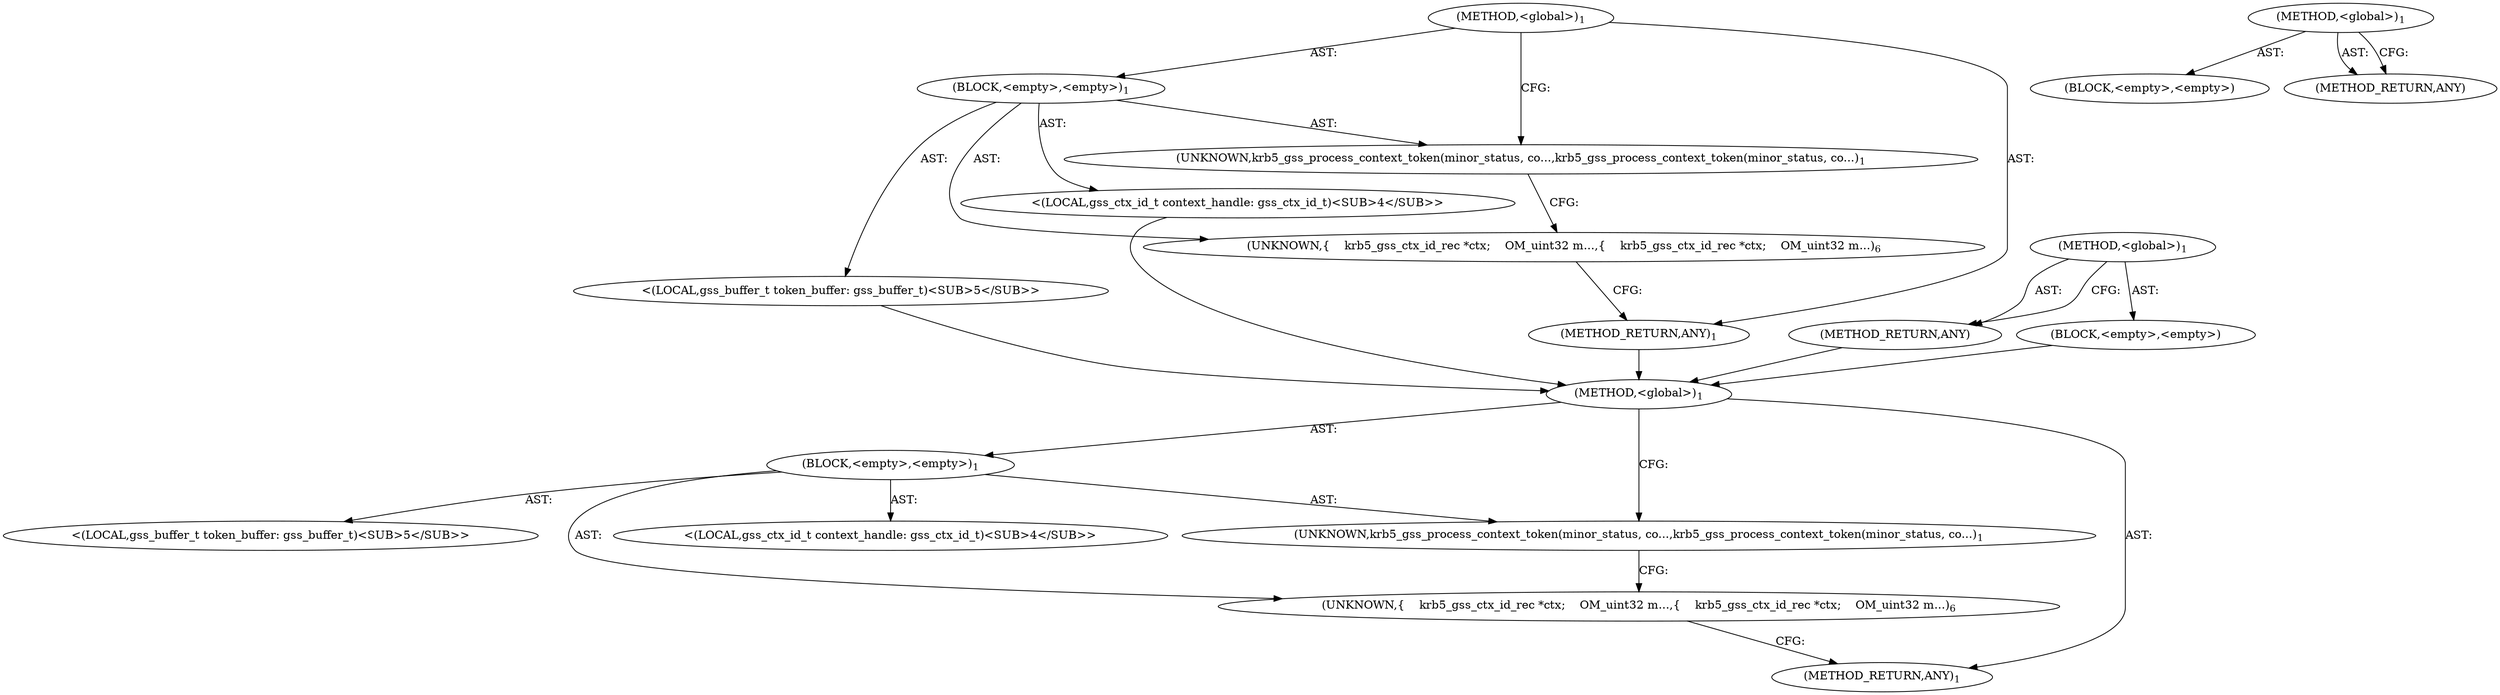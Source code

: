 digraph "&lt;global&gt;" {
vulnerable_6 [label=<(METHOD,&lt;global&gt;)<SUB>1</SUB>>];
vulnerable_7 [label=<(BLOCK,&lt;empty&gt;,&lt;empty&gt;)<SUB>1</SUB>>];
vulnerable_8 [label=<(UNKNOWN,krb5_gss_process_context_token(minor_status, co...,krb5_gss_process_context_token(minor_status, co...)<SUB>1</SUB>>];
vulnerable_9 [label="<(LOCAL,gss_ctx_id_t context_handle: gss_ctx_id_t)<SUB>4</SUB>>"];
vulnerable_10 [label="<(LOCAL,gss_buffer_t token_buffer: gss_buffer_t)<SUB>5</SUB>>"];
vulnerable_11 [label=<(UNKNOWN,{
    krb5_gss_ctx_id_rec *ctx;
    OM_uint32 m...,{
    krb5_gss_ctx_id_rec *ctx;
    OM_uint32 m...)<SUB>6</SUB>>];
vulnerable_12 [label=<(METHOD_RETURN,ANY)<SUB>1</SUB>>];
vulnerable_21 [label=<(METHOD,&lt;global&gt;)<SUB>1</SUB>>];
vulnerable_22 [label=<(BLOCK,&lt;empty&gt;,&lt;empty&gt;)>];
vulnerable_23 [label=<(METHOD_RETURN,ANY)>];
fixed_6 [label=<(METHOD,&lt;global&gt;)<SUB>1</SUB>>];
fixed_7 [label=<(BLOCK,&lt;empty&gt;,&lt;empty&gt;)<SUB>1</SUB>>];
fixed_8 [label=<(UNKNOWN,krb5_gss_process_context_token(minor_status, co...,krb5_gss_process_context_token(minor_status, co...)<SUB>1</SUB>>];
fixed_9 [label="<(LOCAL,gss_ctx_id_t context_handle: gss_ctx_id_t)<SUB>4</SUB>>"];
fixed_10 [label="<(LOCAL,gss_buffer_t token_buffer: gss_buffer_t)<SUB>5</SUB>>"];
fixed_11 [label=<(UNKNOWN,{
    krb5_gss_ctx_id_rec *ctx;
    OM_uint32 m...,{
    krb5_gss_ctx_id_rec *ctx;
    OM_uint32 m...)<SUB>6</SUB>>];
fixed_12 [label=<(METHOD_RETURN,ANY)<SUB>1</SUB>>];
fixed_21 [label=<(METHOD,&lt;global&gt;)<SUB>1</SUB>>];
fixed_22 [label=<(BLOCK,&lt;empty&gt;,&lt;empty&gt;)>];
fixed_23 [label=<(METHOD_RETURN,ANY)>];
vulnerable_6 -> vulnerable_7  [key=0, label="AST: "];
vulnerable_6 -> vulnerable_12  [key=0, label="AST: "];
vulnerable_6 -> vulnerable_8  [key=0, label="CFG: "];
vulnerable_7 -> vulnerable_8  [key=0, label="AST: "];
vulnerable_7 -> vulnerable_9  [key=0, label="AST: "];
vulnerable_7 -> vulnerable_10  [key=0, label="AST: "];
vulnerable_7 -> vulnerable_11  [key=0, label="AST: "];
vulnerable_8 -> vulnerable_11  [key=0, label="CFG: "];
vulnerable_9 -> fixed_6  [key=0];
vulnerable_10 -> fixed_6  [key=0];
vulnerable_11 -> vulnerable_12  [key=0, label="CFG: "];
vulnerable_12 -> fixed_6  [key=0];
vulnerable_21 -> vulnerable_22  [key=0, label="AST: "];
vulnerable_21 -> vulnerable_23  [key=0, label="AST: "];
vulnerable_21 -> vulnerable_23  [key=1, label="CFG: "];
vulnerable_22 -> fixed_6  [key=0];
vulnerable_23 -> fixed_6  [key=0];
fixed_6 -> fixed_7  [key=0, label="AST: "];
fixed_6 -> fixed_12  [key=0, label="AST: "];
fixed_6 -> fixed_8  [key=0, label="CFG: "];
fixed_7 -> fixed_8  [key=0, label="AST: "];
fixed_7 -> fixed_9  [key=0, label="AST: "];
fixed_7 -> fixed_10  [key=0, label="AST: "];
fixed_7 -> fixed_11  [key=0, label="AST: "];
fixed_8 -> fixed_11  [key=0, label="CFG: "];
fixed_11 -> fixed_12  [key=0, label="CFG: "];
fixed_21 -> fixed_22  [key=0, label="AST: "];
fixed_21 -> fixed_23  [key=0, label="AST: "];
fixed_21 -> fixed_23  [key=1, label="CFG: "];
}
